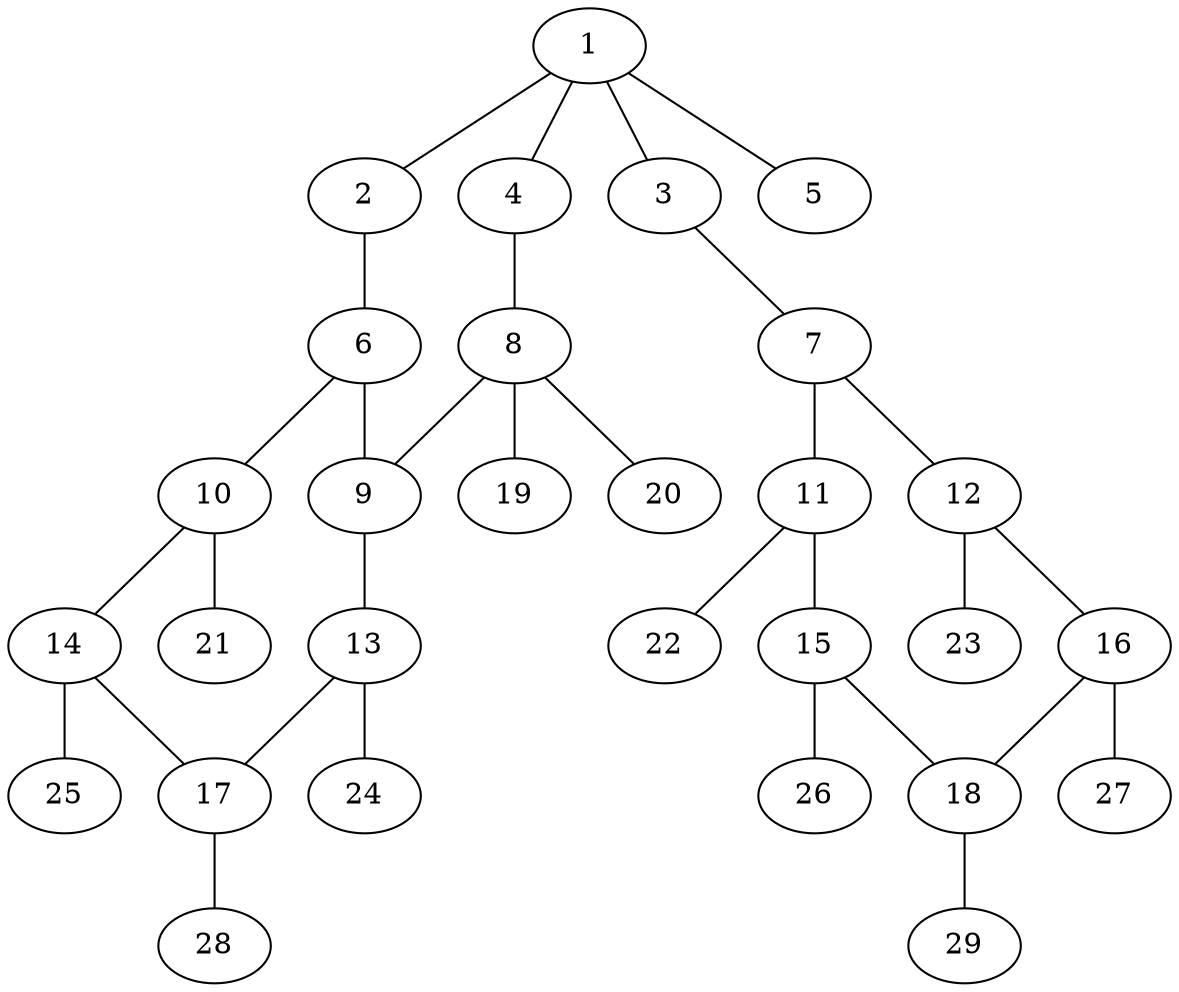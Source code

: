 graph molecule_3004 {
	1	 [chem=P];
	2	 [chem=O];
	1 -- 2	 [valence=1];
	3	 [chem=O];
	1 -- 3	 [valence=1];
	4	 [chem=O];
	1 -- 4	 [valence=1];
	5	 [chem=O];
	1 -- 5	 [valence=2];
	6	 [chem=C];
	2 -- 6	 [valence=1];
	7	 [chem=C];
	3 -- 7	 [valence=1];
	8	 [chem=C];
	4 -- 8	 [valence=1];
	9	 [chem=C];
	6 -- 9	 [valence=1];
	10	 [chem=C];
	6 -- 10	 [valence=2];
	11	 [chem=C];
	7 -- 11	 [valence=2];
	12	 [chem=C];
	7 -- 12	 [valence=1];
	8 -- 9	 [valence=1];
	19	 [chem=H];
	8 -- 19	 [valence=1];
	20	 [chem=H];
	8 -- 20	 [valence=1];
	13	 [chem=C];
	9 -- 13	 [valence=2];
	14	 [chem=C];
	10 -- 14	 [valence=1];
	21	 [chem=H];
	10 -- 21	 [valence=1];
	15	 [chem=C];
	11 -- 15	 [valence=1];
	22	 [chem=H];
	11 -- 22	 [valence=1];
	16	 [chem=C];
	12 -- 16	 [valence=2];
	23	 [chem=H];
	12 -- 23	 [valence=1];
	17	 [chem=C];
	13 -- 17	 [valence=1];
	24	 [chem=H];
	13 -- 24	 [valence=1];
	14 -- 17	 [valence=2];
	25	 [chem=H];
	14 -- 25	 [valence=1];
	18	 [chem=C];
	15 -- 18	 [valence=2];
	26	 [chem=H];
	15 -- 26	 [valence=1];
	16 -- 18	 [valence=1];
	27	 [chem=H];
	16 -- 27	 [valence=1];
	28	 [chem=H];
	17 -- 28	 [valence=1];
	29	 [chem=H];
	18 -- 29	 [valence=1];
}
